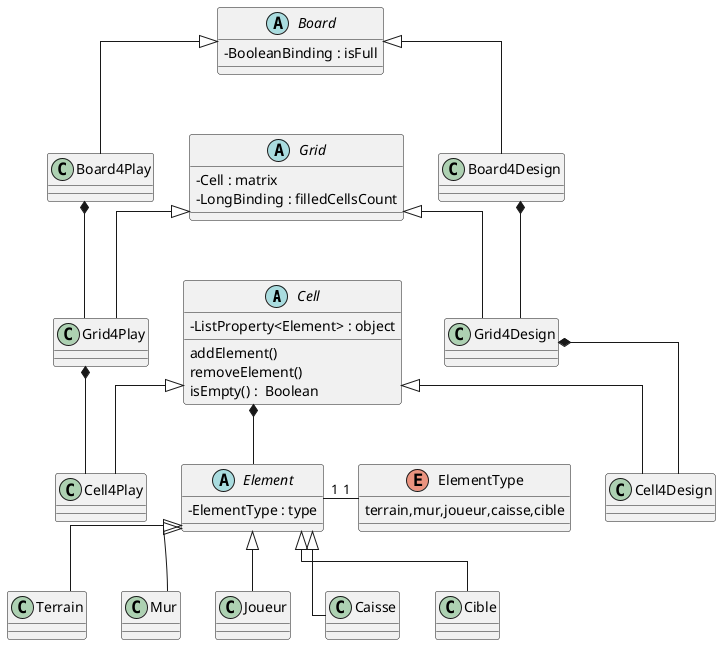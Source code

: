 @startuml
skinparam defaultFontName Consolas
skinparam linetype ortho
skinparam classAttributeIconSize 0
skinparam packageStyle rectangle

abstract class Cell
{
- ListProperty<Element> : object
addElement()
removeElement()
isEmpty() :  Boolean
}

abstract class Board
{
-BooleanBinding : isFull
}

abstract class Grid
{
-Cell : matrix
-LongBinding : filledCellsCount
}


class Board4Design{
}
class Board4Play{
}
class Grid4Design{

}
class Grid4Play{

}
class Cell4Design{

}
class Cell4Play{

}
abstract class Element{
-ElementType : type
}

class Terrain{}
class Mur{}
class Joueur{

}
class Caisse{}
class Cible{}
enum ElementType{
terrain,mur,joueur,caisse,cible
}


Board <|-- Board4Design
Board <|-- Board4Play

Grid <|-- Grid4Design
Grid <|-- Grid4Play

Cell <|-- Cell4Design
Cell <|-- Cell4Play

Board4Play *-- Grid4Play
Grid4Play *-- Cell4Play

Board4Design *-- Grid4Design
Grid4Design *-- Cell4Design
Cell *-- Element

Element <|-- Mur
Element <|-- Joueur
Element <|-- Caisse
Element <|-- Cible
Element <|-- Terrain
Element "1" -right- "1" ElementType
@enduml